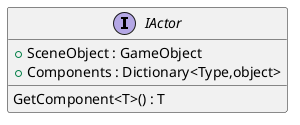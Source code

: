 @startuml
interface IActor {
    + SceneObject : GameObject
    + Components : Dictionary<Type,object>
    GetComponent<T>() : T
}
@enduml
